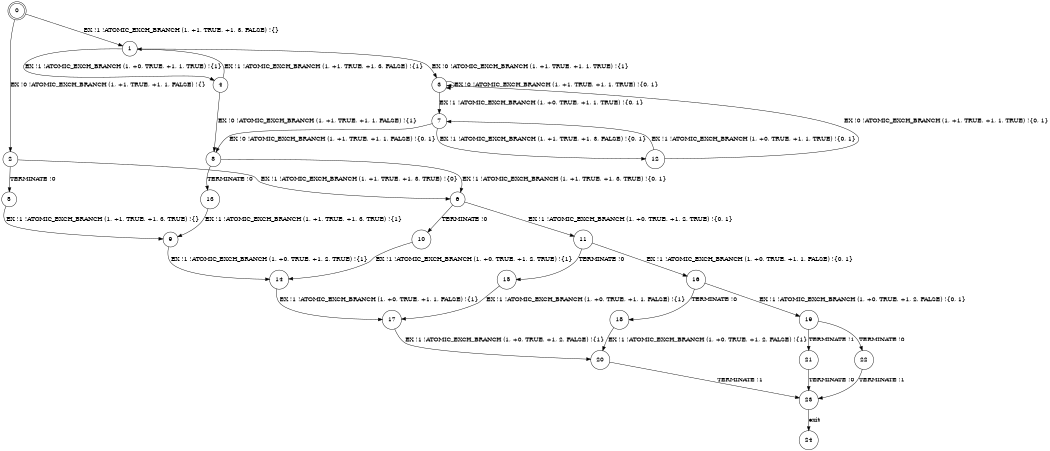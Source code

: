 digraph BCG {
size = "7, 10.5";
center = TRUE;
node [shape = circle];
0 [peripheries = 2];
0 -> 1 [label = "EX !1 !ATOMIC_EXCH_BRANCH (1, +1, TRUE, +1, 3, FALSE) !{}"];
0 -> 2 [label = "EX !0 !ATOMIC_EXCH_BRANCH (1, +1, TRUE, +1, 1, FALSE) !{}"];
1 -> 3 [label = "EX !0 !ATOMIC_EXCH_BRANCH (1, +1, TRUE, +1, 1, TRUE) !{1}"];
1 -> 4 [label = "EX !1 !ATOMIC_EXCH_BRANCH (1, +0, TRUE, +1, 1, TRUE) !{1}"];
2 -> 5 [label = "TERMINATE !0"];
2 -> 6 [label = "EX !1 !ATOMIC_EXCH_BRANCH (1, +1, TRUE, +1, 3, TRUE) !{0}"];
3 -> 7 [label = "EX !1 !ATOMIC_EXCH_BRANCH (1, +0, TRUE, +1, 1, TRUE) !{0, 1}"];
3 -> 3 [label = "EX !0 !ATOMIC_EXCH_BRANCH (1, +1, TRUE, +1, 1, TRUE) !{0, 1}"];
4 -> 8 [label = "EX !0 !ATOMIC_EXCH_BRANCH (1, +1, TRUE, +1, 1, FALSE) !{1}"];
4 -> 1 [label = "EX !1 !ATOMIC_EXCH_BRANCH (1, +1, TRUE, +1, 3, FALSE) !{1}"];
5 -> 9 [label = "EX !1 !ATOMIC_EXCH_BRANCH (1, +1, TRUE, +1, 3, TRUE) !{}"];
6 -> 10 [label = "TERMINATE !0"];
6 -> 11 [label = "EX !1 !ATOMIC_EXCH_BRANCH (1, +0, TRUE, +1, 2, TRUE) !{0, 1}"];
7 -> 12 [label = "EX !1 !ATOMIC_EXCH_BRANCH (1, +1, TRUE, +1, 3, FALSE) !{0, 1}"];
7 -> 8 [label = "EX !0 !ATOMIC_EXCH_BRANCH (1, +1, TRUE, +1, 1, FALSE) !{0, 1}"];
8 -> 13 [label = "TERMINATE !0"];
8 -> 6 [label = "EX !1 !ATOMIC_EXCH_BRANCH (1, +1, TRUE, +1, 3, TRUE) !{0, 1}"];
9 -> 14 [label = "EX !1 !ATOMIC_EXCH_BRANCH (1, +0, TRUE, +1, 2, TRUE) !{1}"];
10 -> 14 [label = "EX !1 !ATOMIC_EXCH_BRANCH (1, +0, TRUE, +1, 2, TRUE) !{1}"];
11 -> 15 [label = "TERMINATE !0"];
11 -> 16 [label = "EX !1 !ATOMIC_EXCH_BRANCH (1, +0, TRUE, +1, 1, FALSE) !{0, 1}"];
12 -> 7 [label = "EX !1 !ATOMIC_EXCH_BRANCH (1, +0, TRUE, +1, 1, TRUE) !{0, 1}"];
12 -> 3 [label = "EX !0 !ATOMIC_EXCH_BRANCH (1, +1, TRUE, +1, 1, TRUE) !{0, 1}"];
13 -> 9 [label = "EX !1 !ATOMIC_EXCH_BRANCH (1, +1, TRUE, +1, 3, TRUE) !{1}"];
14 -> 17 [label = "EX !1 !ATOMIC_EXCH_BRANCH (1, +0, TRUE, +1, 1, FALSE) !{1}"];
15 -> 17 [label = "EX !1 !ATOMIC_EXCH_BRANCH (1, +0, TRUE, +1, 1, FALSE) !{1}"];
16 -> 18 [label = "TERMINATE !0"];
16 -> 19 [label = "EX !1 !ATOMIC_EXCH_BRANCH (1, +0, TRUE, +1, 2, FALSE) !{0, 1}"];
17 -> 20 [label = "EX !1 !ATOMIC_EXCH_BRANCH (1, +0, TRUE, +1, 2, FALSE) !{1}"];
18 -> 20 [label = "EX !1 !ATOMIC_EXCH_BRANCH (1, +0, TRUE, +1, 2, FALSE) !{1}"];
19 -> 21 [label = "TERMINATE !1"];
19 -> 22 [label = "TERMINATE !0"];
20 -> 23 [label = "TERMINATE !1"];
21 -> 23 [label = "TERMINATE !0"];
22 -> 23 [label = "TERMINATE !1"];
23 -> 24 [label = "exit"];
}
